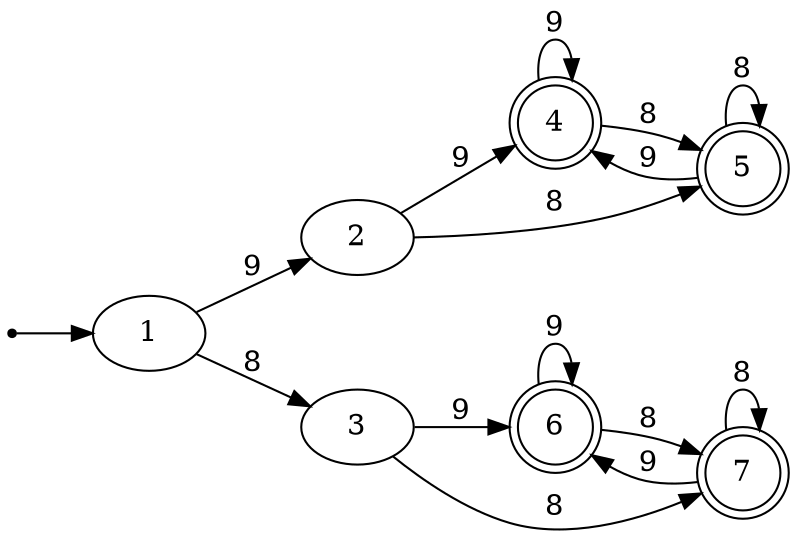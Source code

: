 digraph{

rankdir=LR;
inic[shape=point];

inic->1;

1->2 [label="9"];
1->3 [label="8"];
2->4 [label="9"];
2->5 [label="8"];
3->6 [label="9"];
3->7 [label="8"];
4->4 [label="9"];
4->5 [label="8"];
5->4 [label="9"];
5->5 [label="8"];
6->6 [label="9"];
6->7 [label="8"];
7->6 [label="9"];
7->7 [label="8"];

4[shape=doublecircle];
5[shape=doublecircle];
6[shape=doublecircle];
7[shape=doublecircle];
}
